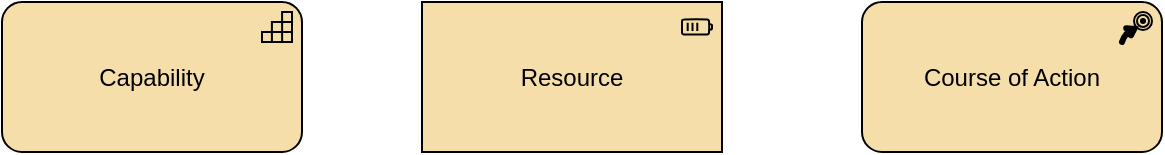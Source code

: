 <mxfile version="26.2.13">
  <diagram name="Page-1" id="lkTz19T5vx9C44CANUXN">
    <mxGraphModel dx="1283" dy="527" grid="1" gridSize="10" guides="1" tooltips="1" connect="1" arrows="1" fold="1" page="1" pageScale="1" pageWidth="827" pageHeight="1169" math="0" shadow="0">
      <root>
        <mxCell id="0" />
        <mxCell id="1" parent="0" />
        <mxCell id="Ww8ThTS0QMEeH2czjHqM-1" value="Resource" style="html=1;outlineConnect=0;whiteSpace=wrap;fillColor=#F5DEAA;shape=mxgraph.archimate3.application;appType=resource;archiType=square;" vertex="1" parent="1">
          <mxGeometry x="340" y="240" width="150" height="75" as="geometry" />
        </mxCell>
        <mxCell id="Ww8ThTS0QMEeH2czjHqM-2" value="Capability" style="html=1;outlineConnect=0;whiteSpace=wrap;fillColor=#F5DEAA;shape=mxgraph.archimate3.application;appType=capability;archiType=rounded;" vertex="1" parent="1">
          <mxGeometry x="130" y="240" width="150" height="75" as="geometry" />
        </mxCell>
        <mxCell id="Ww8ThTS0QMEeH2czjHqM-3" value="Course of Action" style="html=1;outlineConnect=0;whiteSpace=wrap;fillColor=#F5DEAA;shape=mxgraph.archimate3.application;appType=course;archiType=rounded;" vertex="1" parent="1">
          <mxGeometry x="560" y="240" width="150" height="75" as="geometry" />
        </mxCell>
      </root>
    </mxGraphModel>
  </diagram>
</mxfile>
